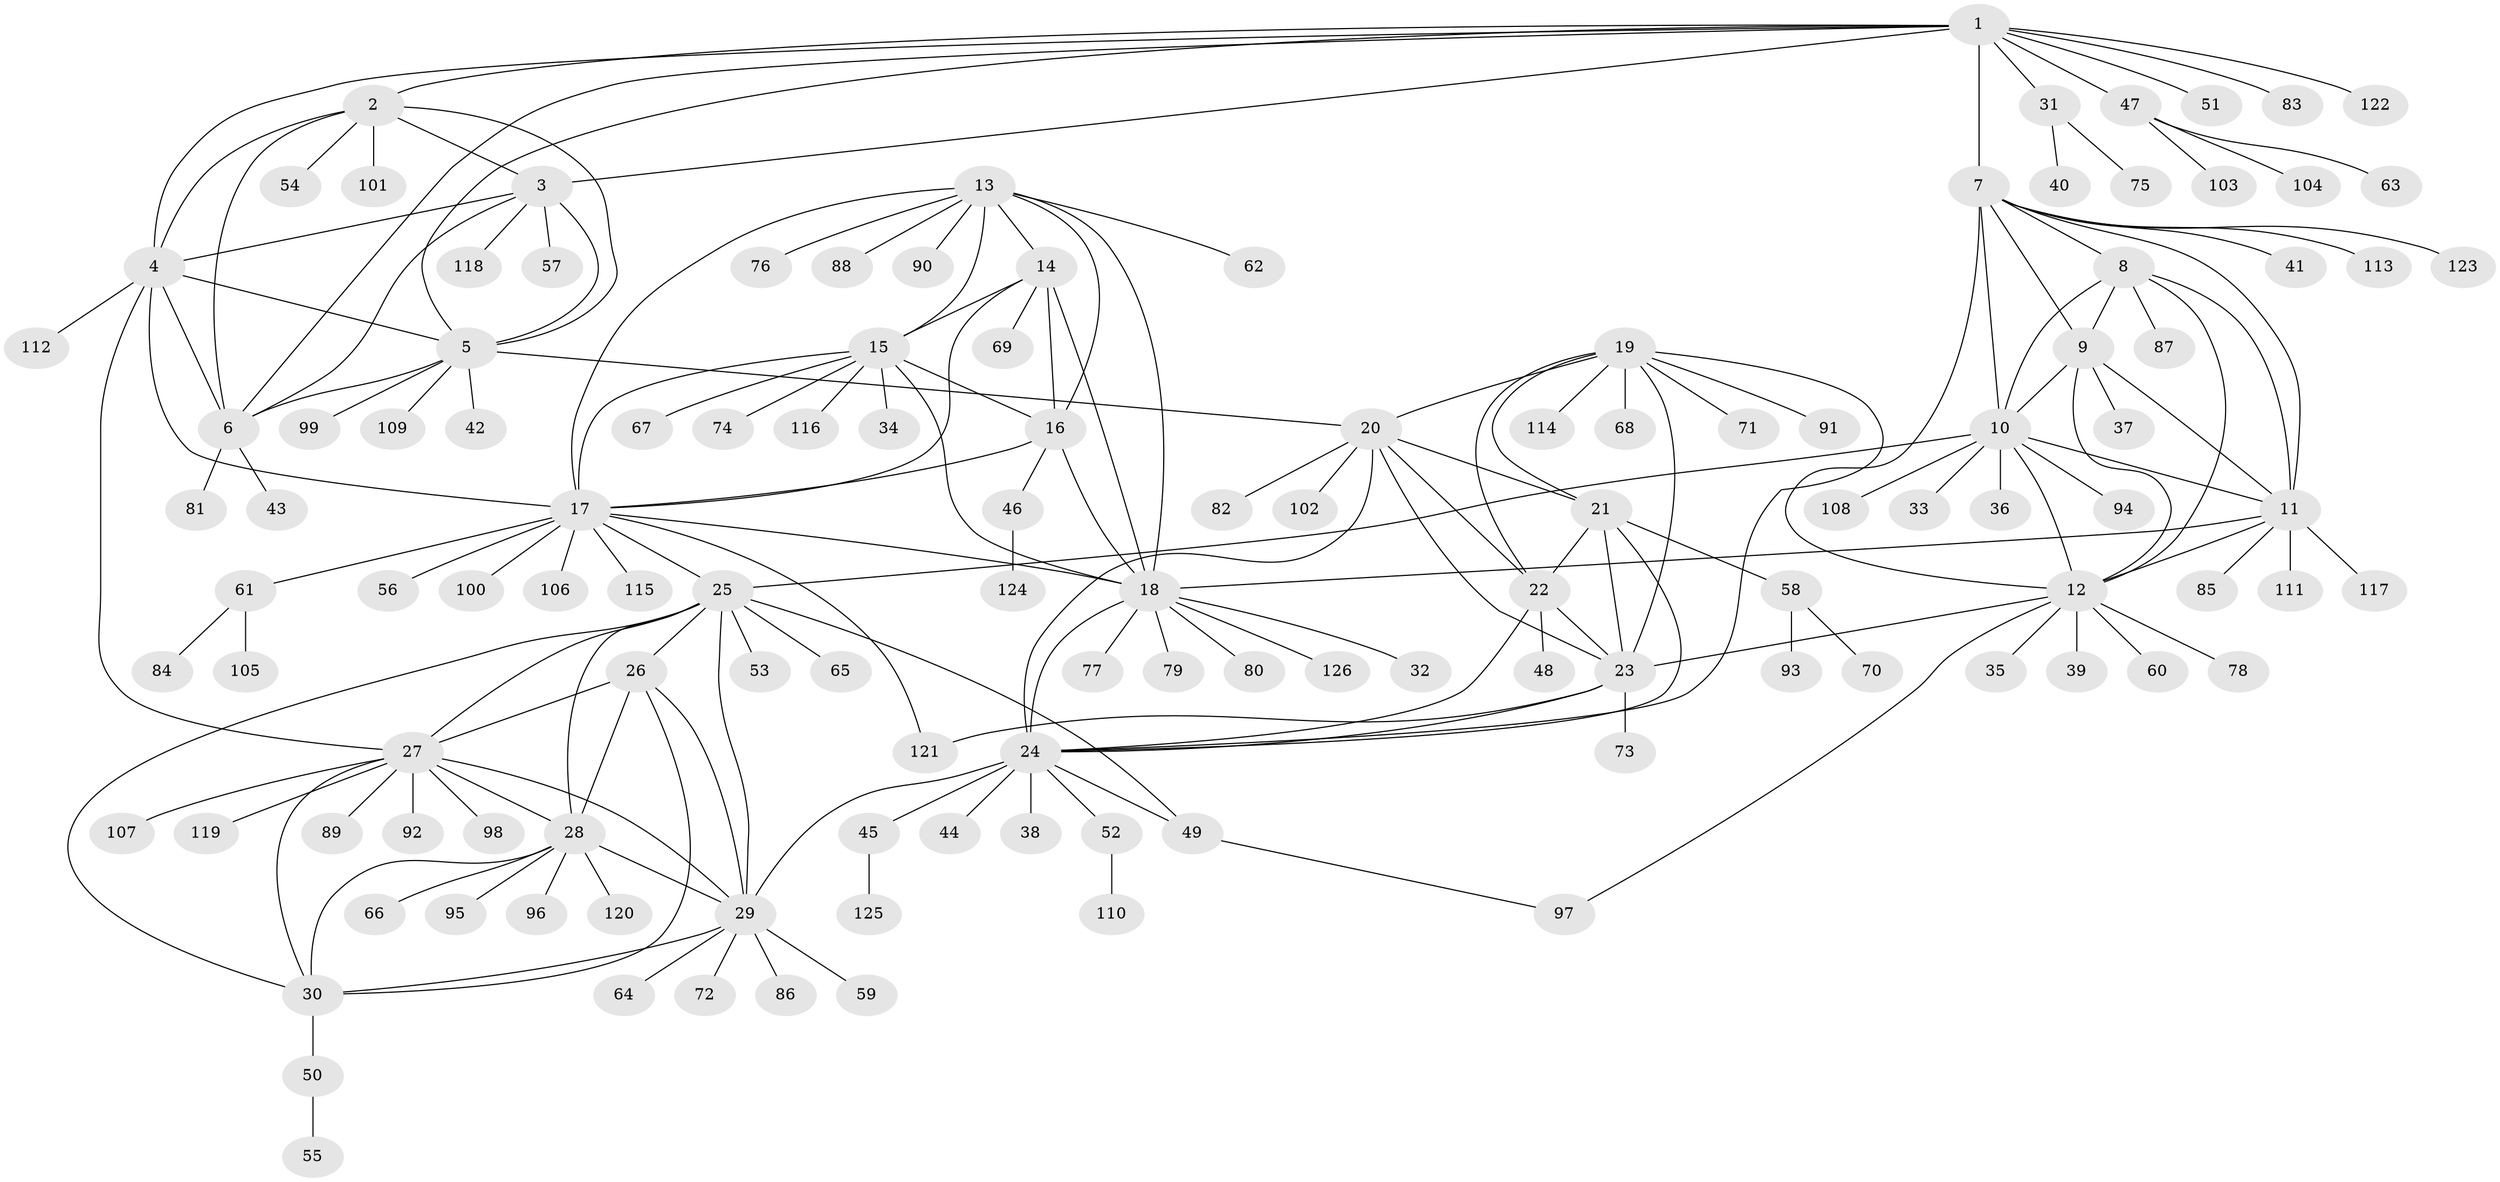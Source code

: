 // coarse degree distribution, {10: 0.031746031746031744, 6: 0.12698412698412698, 7: 0.06349206349206349, 13: 0.015873015873015872, 5: 0.07936507936507936, 9: 0.015873015873015872, 11: 0.015873015873015872, 8: 0.015873015873015872, 4: 0.015873015873015872, 2: 0.07936507936507936, 1: 0.5079365079365079, 3: 0.031746031746031744}
// Generated by graph-tools (version 1.1) at 2025/52/03/04/25 22:52:31]
// undirected, 126 vertices, 184 edges
graph export_dot {
  node [color=gray90,style=filled];
  1;
  2;
  3;
  4;
  5;
  6;
  7;
  8;
  9;
  10;
  11;
  12;
  13;
  14;
  15;
  16;
  17;
  18;
  19;
  20;
  21;
  22;
  23;
  24;
  25;
  26;
  27;
  28;
  29;
  30;
  31;
  32;
  33;
  34;
  35;
  36;
  37;
  38;
  39;
  40;
  41;
  42;
  43;
  44;
  45;
  46;
  47;
  48;
  49;
  50;
  51;
  52;
  53;
  54;
  55;
  56;
  57;
  58;
  59;
  60;
  61;
  62;
  63;
  64;
  65;
  66;
  67;
  68;
  69;
  70;
  71;
  72;
  73;
  74;
  75;
  76;
  77;
  78;
  79;
  80;
  81;
  82;
  83;
  84;
  85;
  86;
  87;
  88;
  89;
  90;
  91;
  92;
  93;
  94;
  95;
  96;
  97;
  98;
  99;
  100;
  101;
  102;
  103;
  104;
  105;
  106;
  107;
  108;
  109;
  110;
  111;
  112;
  113;
  114;
  115;
  116;
  117;
  118;
  119;
  120;
  121;
  122;
  123;
  124;
  125;
  126;
  1 -- 2;
  1 -- 3;
  1 -- 4;
  1 -- 5;
  1 -- 6;
  1 -- 7;
  1 -- 31;
  1 -- 47;
  1 -- 51;
  1 -- 83;
  1 -- 122;
  2 -- 3;
  2 -- 4;
  2 -- 5;
  2 -- 6;
  2 -- 54;
  2 -- 101;
  3 -- 4;
  3 -- 5;
  3 -- 6;
  3 -- 57;
  3 -- 118;
  4 -- 5;
  4 -- 6;
  4 -- 17;
  4 -- 27;
  4 -- 112;
  5 -- 6;
  5 -- 20;
  5 -- 42;
  5 -- 99;
  5 -- 109;
  6 -- 43;
  6 -- 81;
  7 -- 8;
  7 -- 9;
  7 -- 10;
  7 -- 11;
  7 -- 12;
  7 -- 41;
  7 -- 113;
  7 -- 123;
  8 -- 9;
  8 -- 10;
  8 -- 11;
  8 -- 12;
  8 -- 87;
  9 -- 10;
  9 -- 11;
  9 -- 12;
  9 -- 37;
  10 -- 11;
  10 -- 12;
  10 -- 25;
  10 -- 33;
  10 -- 36;
  10 -- 94;
  10 -- 108;
  11 -- 12;
  11 -- 18;
  11 -- 85;
  11 -- 111;
  11 -- 117;
  12 -- 23;
  12 -- 35;
  12 -- 39;
  12 -- 60;
  12 -- 78;
  12 -- 97;
  13 -- 14;
  13 -- 15;
  13 -- 16;
  13 -- 17;
  13 -- 18;
  13 -- 62;
  13 -- 76;
  13 -- 88;
  13 -- 90;
  14 -- 15;
  14 -- 16;
  14 -- 17;
  14 -- 18;
  14 -- 69;
  15 -- 16;
  15 -- 17;
  15 -- 18;
  15 -- 34;
  15 -- 67;
  15 -- 74;
  15 -- 116;
  16 -- 17;
  16 -- 18;
  16 -- 46;
  17 -- 18;
  17 -- 25;
  17 -- 56;
  17 -- 61;
  17 -- 100;
  17 -- 106;
  17 -- 115;
  17 -- 121;
  18 -- 24;
  18 -- 32;
  18 -- 77;
  18 -- 79;
  18 -- 80;
  18 -- 126;
  19 -- 20;
  19 -- 21;
  19 -- 22;
  19 -- 23;
  19 -- 24;
  19 -- 68;
  19 -- 71;
  19 -- 91;
  19 -- 114;
  20 -- 21;
  20 -- 22;
  20 -- 23;
  20 -- 24;
  20 -- 82;
  20 -- 102;
  21 -- 22;
  21 -- 23;
  21 -- 24;
  21 -- 58;
  22 -- 23;
  22 -- 24;
  22 -- 48;
  23 -- 24;
  23 -- 73;
  23 -- 121;
  24 -- 29;
  24 -- 38;
  24 -- 44;
  24 -- 45;
  24 -- 49;
  24 -- 52;
  25 -- 26;
  25 -- 27;
  25 -- 28;
  25 -- 29;
  25 -- 30;
  25 -- 49;
  25 -- 53;
  25 -- 65;
  26 -- 27;
  26 -- 28;
  26 -- 29;
  26 -- 30;
  27 -- 28;
  27 -- 29;
  27 -- 30;
  27 -- 89;
  27 -- 92;
  27 -- 98;
  27 -- 107;
  27 -- 119;
  28 -- 29;
  28 -- 30;
  28 -- 66;
  28 -- 95;
  28 -- 96;
  28 -- 120;
  29 -- 30;
  29 -- 59;
  29 -- 64;
  29 -- 72;
  29 -- 86;
  30 -- 50;
  31 -- 40;
  31 -- 75;
  45 -- 125;
  46 -- 124;
  47 -- 63;
  47 -- 103;
  47 -- 104;
  49 -- 97;
  50 -- 55;
  52 -- 110;
  58 -- 70;
  58 -- 93;
  61 -- 84;
  61 -- 105;
}
